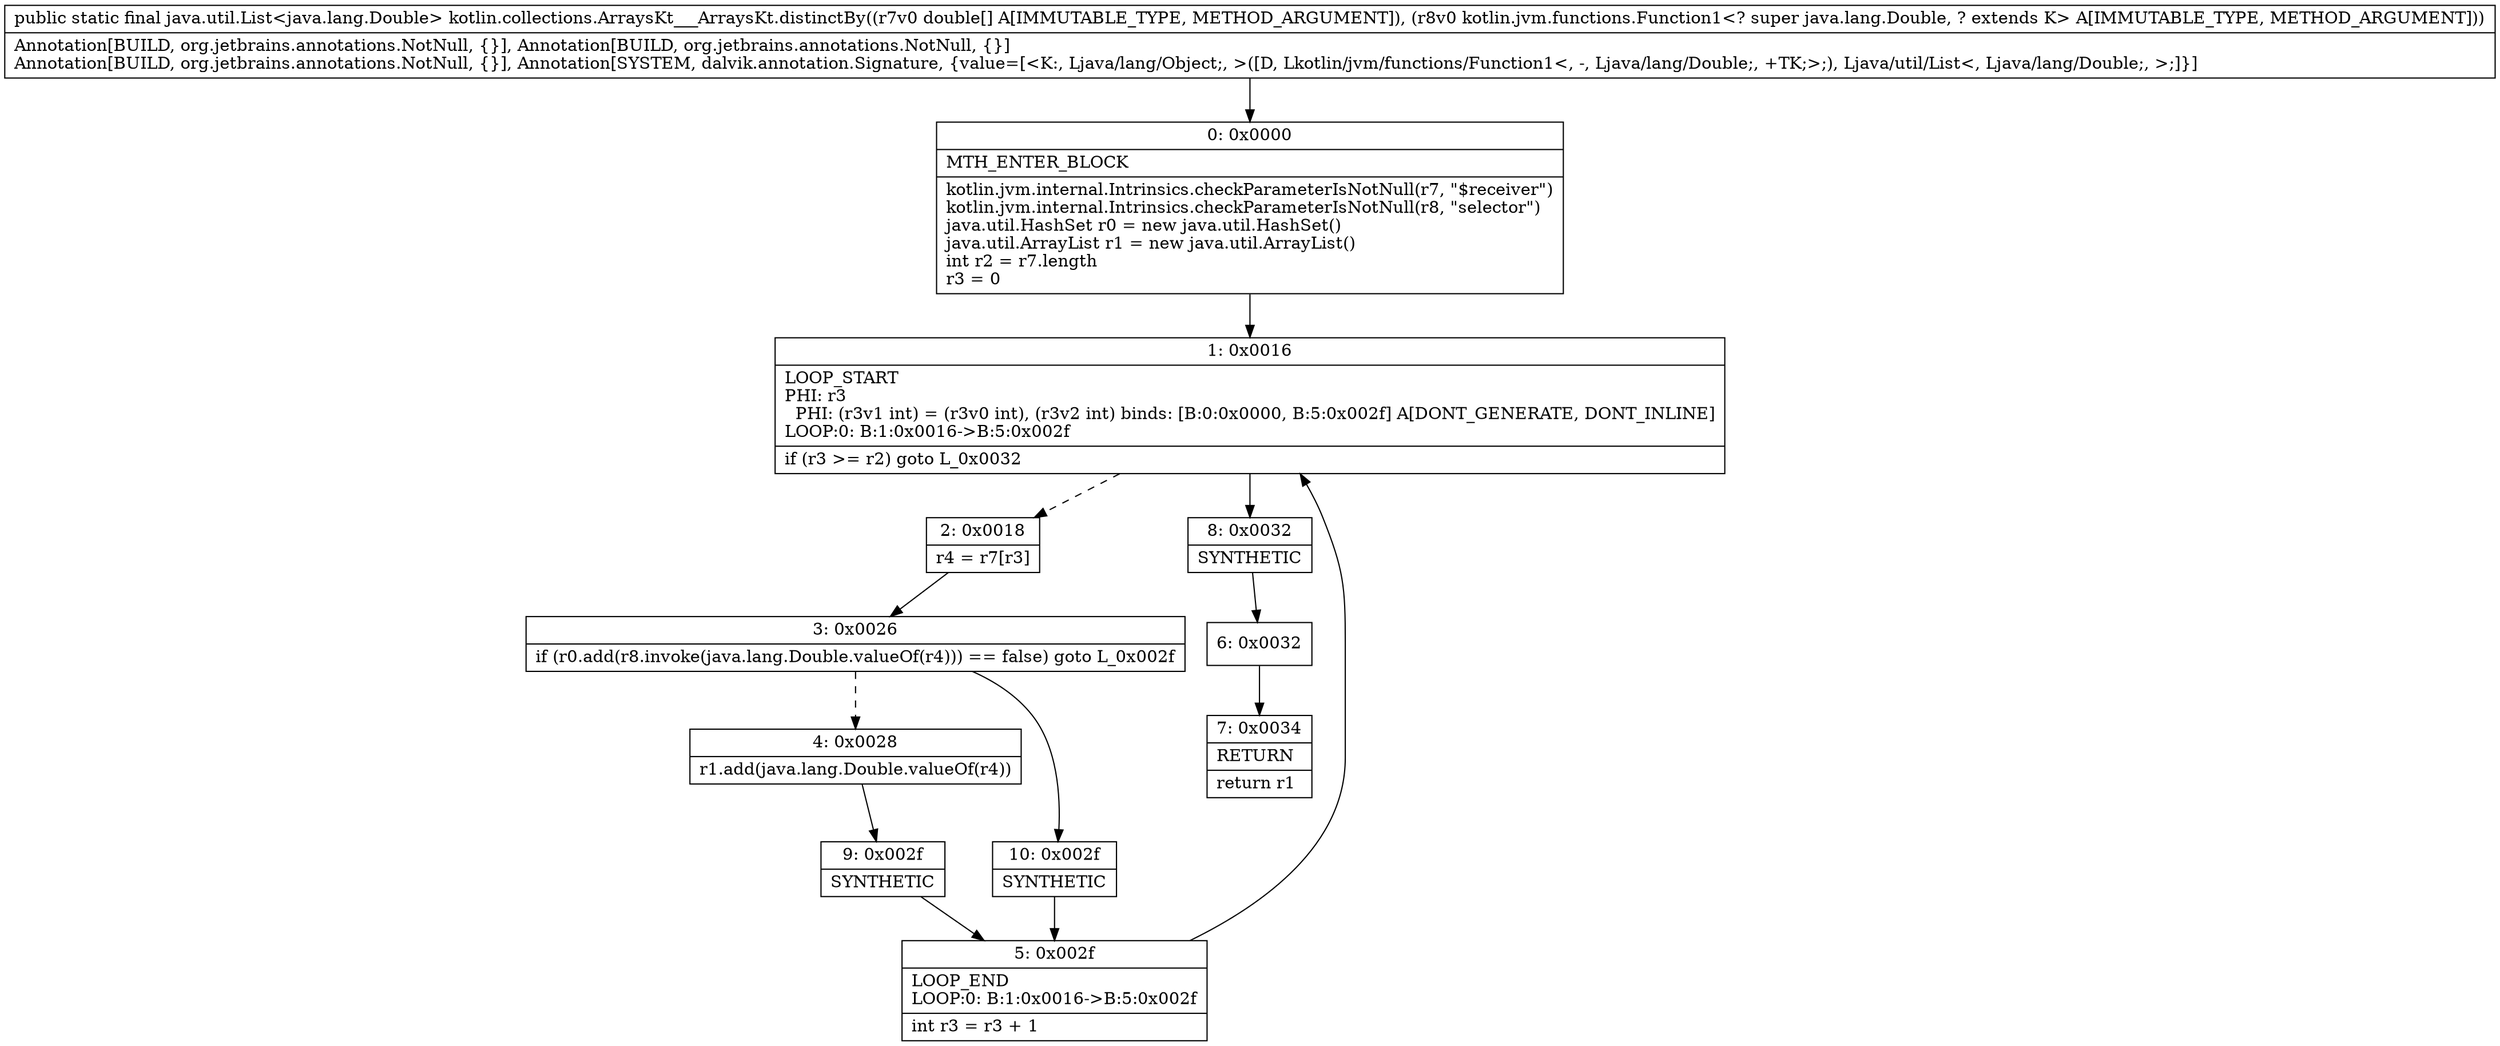 digraph "CFG forkotlin.collections.ArraysKt___ArraysKt.distinctBy([DLkotlin\/jvm\/functions\/Function1;)Ljava\/util\/List;" {
Node_0 [shape=record,label="{0\:\ 0x0000|MTH_ENTER_BLOCK\l|kotlin.jvm.internal.Intrinsics.checkParameterIsNotNull(r7, \"$receiver\")\lkotlin.jvm.internal.Intrinsics.checkParameterIsNotNull(r8, \"selector\")\ljava.util.HashSet r0 = new java.util.HashSet()\ljava.util.ArrayList r1 = new java.util.ArrayList()\lint r2 = r7.length\lr3 = 0\l}"];
Node_1 [shape=record,label="{1\:\ 0x0016|LOOP_START\lPHI: r3 \l  PHI: (r3v1 int) = (r3v0 int), (r3v2 int) binds: [B:0:0x0000, B:5:0x002f] A[DONT_GENERATE, DONT_INLINE]\lLOOP:0: B:1:0x0016\-\>B:5:0x002f\l|if (r3 \>= r2) goto L_0x0032\l}"];
Node_2 [shape=record,label="{2\:\ 0x0018|r4 = r7[r3]\l}"];
Node_3 [shape=record,label="{3\:\ 0x0026|if (r0.add(r8.invoke(java.lang.Double.valueOf(r4))) == false) goto L_0x002f\l}"];
Node_4 [shape=record,label="{4\:\ 0x0028|r1.add(java.lang.Double.valueOf(r4))\l}"];
Node_5 [shape=record,label="{5\:\ 0x002f|LOOP_END\lLOOP:0: B:1:0x0016\-\>B:5:0x002f\l|int r3 = r3 + 1\l}"];
Node_6 [shape=record,label="{6\:\ 0x0032}"];
Node_7 [shape=record,label="{7\:\ 0x0034|RETURN\l|return r1\l}"];
Node_8 [shape=record,label="{8\:\ 0x0032|SYNTHETIC\l}"];
Node_9 [shape=record,label="{9\:\ 0x002f|SYNTHETIC\l}"];
Node_10 [shape=record,label="{10\:\ 0x002f|SYNTHETIC\l}"];
MethodNode[shape=record,label="{public static final java.util.List\<java.lang.Double\> kotlin.collections.ArraysKt___ArraysKt.distinctBy((r7v0 double[] A[IMMUTABLE_TYPE, METHOD_ARGUMENT]), (r8v0 kotlin.jvm.functions.Function1\<? super java.lang.Double, ? extends K\> A[IMMUTABLE_TYPE, METHOD_ARGUMENT]))  | Annotation[BUILD, org.jetbrains.annotations.NotNull, \{\}], Annotation[BUILD, org.jetbrains.annotations.NotNull, \{\}]\lAnnotation[BUILD, org.jetbrains.annotations.NotNull, \{\}], Annotation[SYSTEM, dalvik.annotation.Signature, \{value=[\<K:, Ljava\/lang\/Object;, \>([D, Lkotlin\/jvm\/functions\/Function1\<, \-, Ljava\/lang\/Double;, +TK;\>;), Ljava\/util\/List\<, Ljava\/lang\/Double;, \>;]\}]\l}"];
MethodNode -> Node_0;
Node_0 -> Node_1;
Node_1 -> Node_2[style=dashed];
Node_1 -> Node_8;
Node_2 -> Node_3;
Node_3 -> Node_4[style=dashed];
Node_3 -> Node_10;
Node_4 -> Node_9;
Node_5 -> Node_1;
Node_6 -> Node_7;
Node_8 -> Node_6;
Node_9 -> Node_5;
Node_10 -> Node_5;
}

